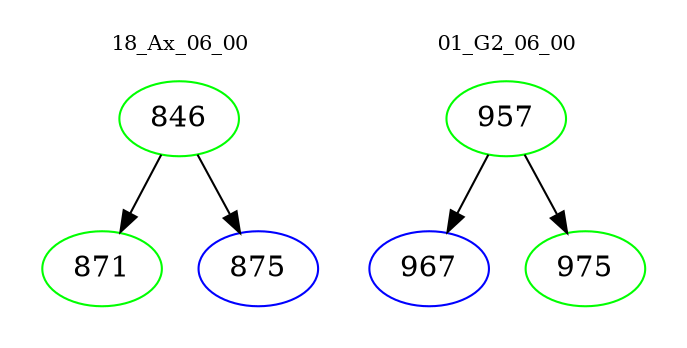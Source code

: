 digraph{
subgraph cluster_0 {
color = white
label = "18_Ax_06_00";
fontsize=10;
T0_846 [label="846", color="green"]
T0_846 -> T0_871 [color="black"]
T0_871 [label="871", color="green"]
T0_846 -> T0_875 [color="black"]
T0_875 [label="875", color="blue"]
}
subgraph cluster_1 {
color = white
label = "01_G2_06_00";
fontsize=10;
T1_957 [label="957", color="green"]
T1_957 -> T1_967 [color="black"]
T1_967 [label="967", color="blue"]
T1_957 -> T1_975 [color="black"]
T1_975 [label="975", color="green"]
}
}
